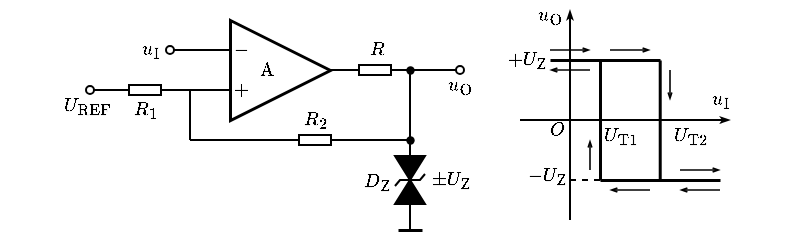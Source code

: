 <mxfile version="20.7.4" type="device"><diagram id="BXZum2WREPEbVefBd4kd" name="第 1 页"><mxGraphModel dx="319" dy="213" grid="1" gridSize="5" guides="1" tooltips="1" connect="1" arrows="1" fold="1" page="1" pageScale="1" pageWidth="827" pageHeight="1169" math="1" shadow="0"><root><mxCell id="0"/><mxCell id="1" parent="0"/><mxCell id="wk5vAMPGY5m9IKHRaPx8-1" value="\(\text{A}\) 　&amp;nbsp;" style="triangle;whiteSpace=wrap;html=1;strokeWidth=1.5;connectable=0;allowArrows=0;fontSize=8;" parent="1" vertex="1"><mxGeometry x="155" y="160" width="50" height="50" as="geometry"/></mxCell><mxCell id="wk5vAMPGY5m9IKHRaPx8-3" value="" style="endArrow=none;html=1;rounded=0;exitX=0;exitY=0.5;exitDx=0;exitDy=0;exitPerimeter=0;" parent="1" edge="1" source="81sI85hRpIEOfdLAa2PB-32"><mxGeometry width="50" height="50" relative="1" as="geometry"><mxPoint x="125" y="205" as="sourcePoint"/><mxPoint x="155" y="195" as="targetPoint"/></mxGeometry></mxCell><mxCell id="wk5vAMPGY5m9IKHRaPx8-4" value="$$-$$" style="text;html=1;resizable=1;autosize=1;align=center;verticalAlign=middle;points=[];fillColor=none;strokeColor=none;rounded=0;movable=1;rotatable=1;deletable=1;editable=1;connectable=0;fontSize=8;" parent="1" vertex="1"><mxGeometry x="155" y="170" width="10" height="10" as="geometry"/></mxCell><mxCell id="wk5vAMPGY5m9IKHRaPx8-5" value="$$+$$" style="text;html=1;resizable=1;autosize=1;align=center;verticalAlign=middle;points=[];fillColor=none;strokeColor=none;rounded=0;movable=1;rotatable=1;deletable=1;editable=1;connectable=0;fontSize=8;" parent="1" vertex="1"><mxGeometry x="155" y="190" width="10" height="10" as="geometry"/></mxCell><mxCell id="wk5vAMPGY5m9IKHRaPx8-6" value="" style="endArrow=none;html=1;rounded=0;fontSize=8;entryX=1;entryY=0.5;entryDx=0;entryDy=0;entryPerimeter=0;" parent="1" target="q1QNxQZsb89WqCfUoyfc-3" edge="1"><mxGeometry width="50" height="50" relative="1" as="geometry"><mxPoint x="205" y="185" as="sourcePoint"/><mxPoint x="220" y="185" as="targetPoint"/></mxGeometry></mxCell><mxCell id="wk5vAMPGY5m9IKHRaPx8-20" value="" style="endArrow=none;html=1;rounded=0;strokeWidth=1;fontSize=8;startArrow=oval;startFill=0;endSize=4;startSize=4;" parent="1" edge="1"><mxGeometry width="50" height="50" relative="1" as="geometry"><mxPoint x="125" y="175" as="sourcePoint"/><mxPoint x="155" y="175" as="targetPoint"/></mxGeometry></mxCell><mxCell id="wk5vAMPGY5m9IKHRaPx8-21" value="" style="endArrow=none;html=1;rounded=0;strokeWidth=1;fontSize=8;startArrow=oval;startFill=0;endSize=4;startSize=4;entryX=0;entryY=0.5;entryDx=0;entryDy=0;entryPerimeter=0;" parent="1" target="q1QNxQZsb89WqCfUoyfc-3" edge="1"><mxGeometry width="50" height="50" relative="1" as="geometry"><mxPoint x="270" y="185" as="sourcePoint"/><mxPoint x="220" y="185" as="targetPoint"/></mxGeometry></mxCell><mxCell id="wk5vAMPGY5m9IKHRaPx8-22" value="$$u_\mathrm{I}$$" style="text;html=1;align=center;verticalAlign=middle;resizable=1;points=[];autosize=1;strokeColor=none;fillColor=none;fontSize=8;movable=1;rotatable=1;deletable=1;editable=1;connectable=0;allowArrows=0;" parent="1" vertex="1"><mxGeometry x="105" y="167.5" width="20" height="15" as="geometry"/></mxCell><mxCell id="wk5vAMPGY5m9IKHRaPx8-23" value="$$u_\mathrm{O}$$" style="text;html=1;align=center;verticalAlign=middle;resizable=1;points=[];autosize=1;strokeColor=none;fillColor=none;fontSize=8;movable=1;rotatable=1;deletable=1;editable=1;connectable=1;" parent="1" vertex="1"><mxGeometry x="260" y="185" width="20" height="15" as="geometry"/></mxCell><mxCell id="q1QNxQZsb89WqCfUoyfc-1" value="" style="pointerEvents=1;fillColor=strokeColor;verticalLabelPosition=bottom;shadow=0;dashed=0;align=center;html=1;verticalAlign=top;shape=mxgraph.electrical.diodes.transorb_2;strokeWidth=1;fontSize=8;direction=south;" parent="1" vertex="1"><mxGeometry x="237.5" y="225" width="15" height="30" as="geometry"/></mxCell><mxCell id="q1QNxQZsb89WqCfUoyfc-2" value="" style="endArrow=none;html=1;rounded=0;fontSize=8;strokeWidth=1.5;" parent="1" edge="1"><mxGeometry width="50" height="50" relative="1" as="geometry"><mxPoint x="239" y="265" as="sourcePoint"/><mxPoint x="251" y="265" as="targetPoint"/></mxGeometry></mxCell><mxCell id="q1QNxQZsb89WqCfUoyfc-3" value="" style="pointerEvents=1;verticalLabelPosition=bottom;shadow=0;dashed=0;align=center;html=1;verticalAlign=top;shape=mxgraph.electrical.resistors.resistor_1;fontSize=10;direction=west;allowArrows=0;" parent="1" vertex="1"><mxGeometry x="215" y="182.5" width="25" height="5" as="geometry"/></mxCell><mxCell id="q1QNxQZsb89WqCfUoyfc-4" value="" style="endArrow=none;html=1;rounded=0;strokeWidth=1;fontSize=8;startSize=2;endSize=2;exitX=0;exitY=0.5;exitDx=0;exitDy=0;exitPerimeter=0;" parent="1" source="q1QNxQZsb89WqCfUoyfc-1" edge="1"><mxGeometry width="50" height="50" relative="1" as="geometry"><mxPoint x="210" y="245" as="sourcePoint"/><mxPoint x="245" y="185" as="targetPoint"/></mxGeometry></mxCell><mxCell id="q1QNxQZsb89WqCfUoyfc-5" value="" style="endArrow=none;html=1;rounded=0;strokeWidth=1;fontSize=8;startSize=2;endSize=2;entryX=1;entryY=0.5;entryDx=0;entryDy=0;entryPerimeter=0;" parent="1" target="q1QNxQZsb89WqCfUoyfc-1" edge="1"><mxGeometry width="50" height="50" relative="1" as="geometry"><mxPoint x="245" y="265" as="sourcePoint"/><mxPoint x="240" y="240" as="targetPoint"/></mxGeometry></mxCell><mxCell id="q1QNxQZsb89WqCfUoyfc-6" value="$$D_\mathrm{Z}$$" style="text;html=1;align=center;verticalAlign=middle;resizable=1;points=[];autosize=1;strokeColor=none;fillColor=none;fontSize=8;movable=1;rotatable=1;deletable=1;editable=1;connectable=1;" parent="1" vertex="1"><mxGeometry x="220" y="228" width="15" height="25" as="geometry"/></mxCell><mxCell id="q1QNxQZsb89WqCfUoyfc-7" value="$$\pm U_{\mathrm{Z}}$$" style="text;html=1;align=center;verticalAlign=middle;resizable=1;points=[];autosize=1;strokeColor=none;fillColor=none;fontSize=8;movable=1;rotatable=1;deletable=1;editable=1;connectable=1;" parent="1" vertex="1"><mxGeometry x="255" y="230" width="20" height="20" as="geometry"/></mxCell><mxCell id="q1QNxQZsb89WqCfUoyfc-8" value="$$R$$" style="text;html=1;align=center;verticalAlign=middle;resizable=1;points=[];autosize=1;strokeColor=none;fillColor=none;fontSize=8;movable=1;rotatable=1;deletable=1;editable=1;connectable=1;" parent="1" vertex="1"><mxGeometry x="220" y="170" width="15" height="10" as="geometry"/></mxCell><mxCell id="IlwL_jK5_GZHliMzk0Kd-6" value="" style="endArrow=none;html=1;rounded=0;strokeWidth=1;fontSize=8;startSize=2;endSize=2;exitX=0;exitY=0.5;exitDx=0;exitDy=0;exitPerimeter=0;" parent="1" source="81sI85hRpIEOfdLAa2PB-13" edge="1"><mxGeometry width="50" height="50" relative="1" as="geometry"><mxPoint x="125" y="150" as="sourcePoint"/><mxPoint x="245" y="220" as="targetPoint"/></mxGeometry></mxCell><mxCell id="81sI85hRpIEOfdLAa2PB-1" value="" style="endArrow=classicThin;html=1;rounded=0;startSize=2;endSize=2;endFill=0;" edge="1" parent="1"><mxGeometry width="50" height="50" relative="1" as="geometry"><mxPoint x="300" y="210" as="sourcePoint"/><mxPoint x="405" y="210" as="targetPoint"/></mxGeometry></mxCell><mxCell id="81sI85hRpIEOfdLAa2PB-2" value="" style="endArrow=classicThin;html=1;rounded=0;startSize=2;endSize=2;endFill=0;" edge="1" parent="1"><mxGeometry width="50" height="50" relative="1" as="geometry"><mxPoint x="325" y="260" as="sourcePoint"/><mxPoint x="325" y="155" as="targetPoint"/></mxGeometry></mxCell><mxCell id="81sI85hRpIEOfdLAa2PB-3" value="" style="endArrow=none;html=1;rounded=0;startSize=2;endSize=2;strokeWidth=1.5;" edge="1" parent="1"><mxGeometry width="50" height="50" relative="1" as="geometry"><mxPoint x="315" y="180" as="sourcePoint"/><mxPoint x="370" y="180" as="targetPoint"/></mxGeometry></mxCell><mxCell id="81sI85hRpIEOfdLAa2PB-4" value="" style="endArrow=none;html=1;rounded=0;startSize=2;endSize=2;strokeWidth=1.5;" edge="1" parent="1"><mxGeometry width="50" height="50" relative="1" as="geometry"><mxPoint x="340" y="240" as="sourcePoint"/><mxPoint x="400" y="240" as="targetPoint"/></mxGeometry></mxCell><mxCell id="81sI85hRpIEOfdLAa2PB-5" value="" style="endArrow=none;html=1;rounded=0;startSize=2;endSize=2;strokeWidth=1.5;" edge="1" parent="1"><mxGeometry width="50" height="50" relative="1" as="geometry"><mxPoint x="369.86" y="240" as="sourcePoint"/><mxPoint x="369.86" y="180" as="targetPoint"/></mxGeometry></mxCell><mxCell id="81sI85hRpIEOfdLAa2PB-6" value="$$u_\mathrm{O}$$" style="text;html=1;align=center;verticalAlign=middle;resizable=1;points=[];autosize=1;strokeColor=none;fillColor=none;fontSize=8;movable=1;rotatable=1;deletable=1;editable=1;connectable=0;allowArrows=0;" vertex="1" parent="1"><mxGeometry x="305" y="150" width="20" height="15" as="geometry"/></mxCell><mxCell id="81sI85hRpIEOfdLAa2PB-7" value="$$u_\mathrm{I}$$" style="text;html=1;align=center;verticalAlign=middle;resizable=1;points=[];autosize=1;strokeColor=none;fillColor=none;fontSize=8;movable=1;rotatable=1;deletable=1;editable=1;connectable=1;" vertex="1" parent="1"><mxGeometry x="390" y="190" width="20" height="20" as="geometry"/></mxCell><mxCell id="81sI85hRpIEOfdLAa2PB-8" value="$$O$$" style="text;html=1;align=center;verticalAlign=middle;resizable=1;points=[];autosize=1;strokeColor=none;fillColor=none;movable=1;rotatable=1;deletable=1;editable=1;connectable=1;fontSize=8;" vertex="1" parent="1"><mxGeometry x="310" y="210" width="15" height="10" as="geometry"/></mxCell><mxCell id="81sI85hRpIEOfdLAa2PB-9" value="$$+U_{\mathrm{Z}}$$" style="text;html=1;align=center;verticalAlign=middle;resizable=1;points=[];autosize=1;strokeColor=none;fillColor=none;fontSize=8;movable=1;rotatable=1;deletable=1;editable=1;connectable=0;allowArrows=0;" vertex="1" parent="1"><mxGeometry x="290" y="170" width="25" height="20" as="geometry"/></mxCell><mxCell id="81sI85hRpIEOfdLAa2PB-10" value="$$-U_{\mathrm{Z}}$$" style="text;html=1;align=center;verticalAlign=middle;resizable=1;points=[];autosize=1;strokeColor=none;fillColor=none;fontSize=8;movable=1;rotatable=1;deletable=1;editable=1;connectable=0;allowArrows=0;" vertex="1" parent="1"><mxGeometry x="300" y="228" width="25" height="20" as="geometry"/></mxCell><mxCell id="81sI85hRpIEOfdLAa2PB-13" value="" style="pointerEvents=1;verticalLabelPosition=bottom;shadow=0;dashed=0;align=center;html=1;verticalAlign=top;shape=mxgraph.electrical.resistors.resistor_1;fontSize=10;direction=west;allowArrows=0;" vertex="1" parent="1"><mxGeometry x="185" y="217.5" width="25" height="5" as="geometry"/></mxCell><mxCell id="81sI85hRpIEOfdLAa2PB-14" value="$$R_2$$" style="text;html=1;align=center;verticalAlign=middle;resizable=1;points=[];autosize=1;strokeColor=none;fillColor=none;fontSize=8;movable=1;rotatable=1;deletable=1;editable=1;connectable=1;" vertex="1" parent="1"><mxGeometry x="190" y="205" width="15" height="10" as="geometry"/></mxCell><mxCell id="81sI85hRpIEOfdLAa2PB-15" value="" style="endArrow=none;html=1;rounded=0;fontSize=10;startSize=4;endSize=4;" edge="1" parent="1"><mxGeometry width="50" height="50" relative="1" as="geometry"><mxPoint x="135" y="195" as="sourcePoint"/><mxPoint x="135" y="220" as="targetPoint"/></mxGeometry></mxCell><mxCell id="81sI85hRpIEOfdLAa2PB-19" value="" style="endArrow=none;html=1;rounded=0;strokeWidth=1;fontSize=10;startSize=2;endSize=2;" edge="1" parent="1"><mxGeometry width="50" height="50" relative="1" as="geometry"><mxPoint x="135" y="220" as="sourcePoint"/><mxPoint x="185" y="220" as="targetPoint"/></mxGeometry></mxCell><mxCell id="81sI85hRpIEOfdLAa2PB-20" value="" style="shape=waypoint;sketch=0;fillStyle=solid;size=6;pointerEvents=1;points=[];fillColor=none;resizable=1;rotatable=1;perimeter=centerPerimeter;snapToPoint=1;strokeWidth=0.1;fontSize=10;movable=1;deletable=1;editable=1;connectable=1;" vertex="1" parent="1"><mxGeometry x="240" y="180" width="10" height="10" as="geometry"/></mxCell><mxCell id="81sI85hRpIEOfdLAa2PB-21" value="" style="shape=waypoint;sketch=0;fillStyle=solid;size=6;pointerEvents=1;points=[];fillColor=none;resizable=1;rotatable=1;perimeter=centerPerimeter;snapToPoint=1;strokeWidth=0.1;fontSize=10;movable=1;deletable=1;editable=1;connectable=1;" vertex="1" parent="1"><mxGeometry x="240" y="215" width="10" height="10" as="geometry"/></mxCell><mxCell id="81sI85hRpIEOfdLAa2PB-23" value="" style="endArrow=none;html=1;rounded=0;startSize=2;endSize=2;strokeWidth=1.5;" edge="1" parent="1"><mxGeometry width="50" height="50" relative="1" as="geometry"><mxPoint x="340" y="240" as="sourcePoint"/><mxPoint x="340" y="180" as="targetPoint"/></mxGeometry></mxCell><mxCell id="81sI85hRpIEOfdLAa2PB-25" value="$$U_{\mathrm{T}1}$$" style="text;html=1;align=center;verticalAlign=middle;resizable=1;points=[];autosize=1;strokeColor=none;fillColor=none;fontSize=8;movable=1;rotatable=1;deletable=1;editable=1;connectable=1;" vertex="1" parent="1"><mxGeometry x="340" y="210" width="20" height="15" as="geometry"/></mxCell><mxCell id="81sI85hRpIEOfdLAa2PB-26" value="" style="endArrow=openThin;html=1;rounded=0;strokeWidth=0.8;fontSize=8;startSize=2;endSize=2;endFill=0;" edge="1" parent="1"><mxGeometry width="50" height="50" relative="1" as="geometry"><mxPoint x="315" y="175" as="sourcePoint"/><mxPoint x="335" y="175" as="targetPoint"/></mxGeometry></mxCell><mxCell id="81sI85hRpIEOfdLAa2PB-27" value="" style="endArrow=openThin;html=1;rounded=0;strokeWidth=0.8;fontSize=8;startSize=2;endSize=2;endFill=0;" edge="1" parent="1"><mxGeometry width="50" height="50" relative="1" as="geometry"><mxPoint x="335" y="185" as="sourcePoint"/><mxPoint x="315" y="185" as="targetPoint"/></mxGeometry></mxCell><mxCell id="81sI85hRpIEOfdLAa2PB-28" value="" style="endArrow=openThin;html=1;rounded=0;strokeWidth=0.8;fontSize=8;startSize=2;endSize=2;endFill=0;" edge="1" parent="1"><mxGeometry width="50" height="50" relative="1" as="geometry"><mxPoint x="375" y="185" as="sourcePoint"/><mxPoint x="375" y="200" as="targetPoint"/></mxGeometry></mxCell><mxCell id="81sI85hRpIEOfdLAa2PB-29" value="" style="endArrow=openThin;html=1;rounded=0;strokeWidth=0.8;fontSize=8;startSize=2;endSize=2;endFill=0;" edge="1" parent="1"><mxGeometry width="50" height="50" relative="1" as="geometry"><mxPoint x="380" y="235" as="sourcePoint"/><mxPoint x="400" y="235" as="targetPoint"/></mxGeometry></mxCell><mxCell id="81sI85hRpIEOfdLAa2PB-30" value="" style="endArrow=openThin;html=1;rounded=0;strokeWidth=0.8;fontSize=8;startSize=2;endSize=2;endFill=0;" edge="1" parent="1"><mxGeometry width="50" height="50" relative="1" as="geometry"><mxPoint x="400" y="245" as="sourcePoint"/><mxPoint x="380" y="245" as="targetPoint"/></mxGeometry></mxCell><mxCell id="81sI85hRpIEOfdLAa2PB-31" value="" style="endArrow=openThin;html=1;rounded=0;strokeWidth=0.8;fontSize=8;startSize=2;endSize=2;endFill=0;" edge="1" parent="1"><mxGeometry x="0.5" width="50" height="50" relative="1" as="geometry"><mxPoint x="335" y="235" as="sourcePoint"/><mxPoint x="335" y="220" as="targetPoint"/><mxPoint as="offset"/></mxGeometry></mxCell><mxCell id="81sI85hRpIEOfdLAa2PB-32" value="" style="pointerEvents=1;verticalLabelPosition=bottom;shadow=0;dashed=0;align=center;html=1;verticalAlign=top;shape=mxgraph.electrical.resistors.resistor_1;fontSize=10;direction=west;allowArrows=0;" vertex="1" parent="1"><mxGeometry x="100" y="192.5" width="25" height="5" as="geometry"/></mxCell><mxCell id="81sI85hRpIEOfdLAa2PB-33" value="$$R_1$$" style="text;html=1;align=center;verticalAlign=middle;resizable=1;points=[];autosize=1;strokeColor=none;fillColor=none;fontSize=8;movable=1;rotatable=1;deletable=1;editable=1;connectable=1;" vertex="1" parent="1"><mxGeometry x="105" y="200" width="15" height="10" as="geometry"/></mxCell><mxCell id="81sI85hRpIEOfdLAa2PB-34" value="" style="endArrow=none;html=1;rounded=0;strokeWidth=1;fontSize=8;startSize=4;endSize=4;startArrow=oval;startFill=0;entryX=1;entryY=0.5;entryDx=0;entryDy=0;entryPerimeter=0;" edge="1" parent="1" target="81sI85hRpIEOfdLAa2PB-32"><mxGeometry width="50" height="50" relative="1" as="geometry"><mxPoint x="85" y="195" as="sourcePoint"/><mxPoint x="100" y="205" as="targetPoint"/></mxGeometry></mxCell><mxCell id="81sI85hRpIEOfdLAa2PB-35" value="$$U_{\mathrm{REF}}$$" style="text;html=1;align=center;verticalAlign=middle;resizable=1;points=[];autosize=1;strokeColor=none;fillColor=none;fontSize=8;movable=1;rotatable=1;deletable=1;editable=1;connectable=1;" vertex="1" parent="1"><mxGeometry x="65" y="195" width="35" height="15" as="geometry"/></mxCell><mxCell id="81sI85hRpIEOfdLAa2PB-40" value="$$U_{\mathrm{T}2}$$" style="text;html=1;align=center;verticalAlign=middle;resizable=1;points=[];autosize=1;strokeColor=none;fillColor=none;fontSize=8;movable=1;rotatable=1;deletable=1;editable=1;connectable=1;" vertex="1" parent="1"><mxGeometry x="375" y="210" width="20" height="15" as="geometry"/></mxCell><mxCell id="81sI85hRpIEOfdLAa2PB-42" value="" style="endArrow=none;dashed=1;html=1;rounded=0;strokeWidth=1;fontSize=8;startSize=4;endSize=4;" edge="1" parent="1"><mxGeometry width="50" height="50" relative="1" as="geometry"><mxPoint x="325" y="240" as="sourcePoint"/><mxPoint x="340" y="240" as="targetPoint"/></mxGeometry></mxCell><mxCell id="81sI85hRpIEOfdLAa2PB-43" value="" style="endArrow=openThin;html=1;rounded=0;strokeWidth=0.8;fontSize=8;startSize=2;endSize=2;endFill=0;" edge="1" parent="1"><mxGeometry width="50" height="50" relative="1" as="geometry"><mxPoint x="345" y="175" as="sourcePoint"/><mxPoint x="365" y="175" as="targetPoint"/></mxGeometry></mxCell><mxCell id="81sI85hRpIEOfdLAa2PB-45" value="" style="endArrow=openThin;html=1;rounded=0;strokeWidth=0.8;fontSize=8;startSize=2;endSize=2;endFill=0;" edge="1" parent="1"><mxGeometry width="50" height="50" relative="1" as="geometry"><mxPoint x="365" y="245" as="sourcePoint"/><mxPoint x="345" y="245" as="targetPoint"/></mxGeometry></mxCell></root></mxGraphModel></diagram></mxfile>